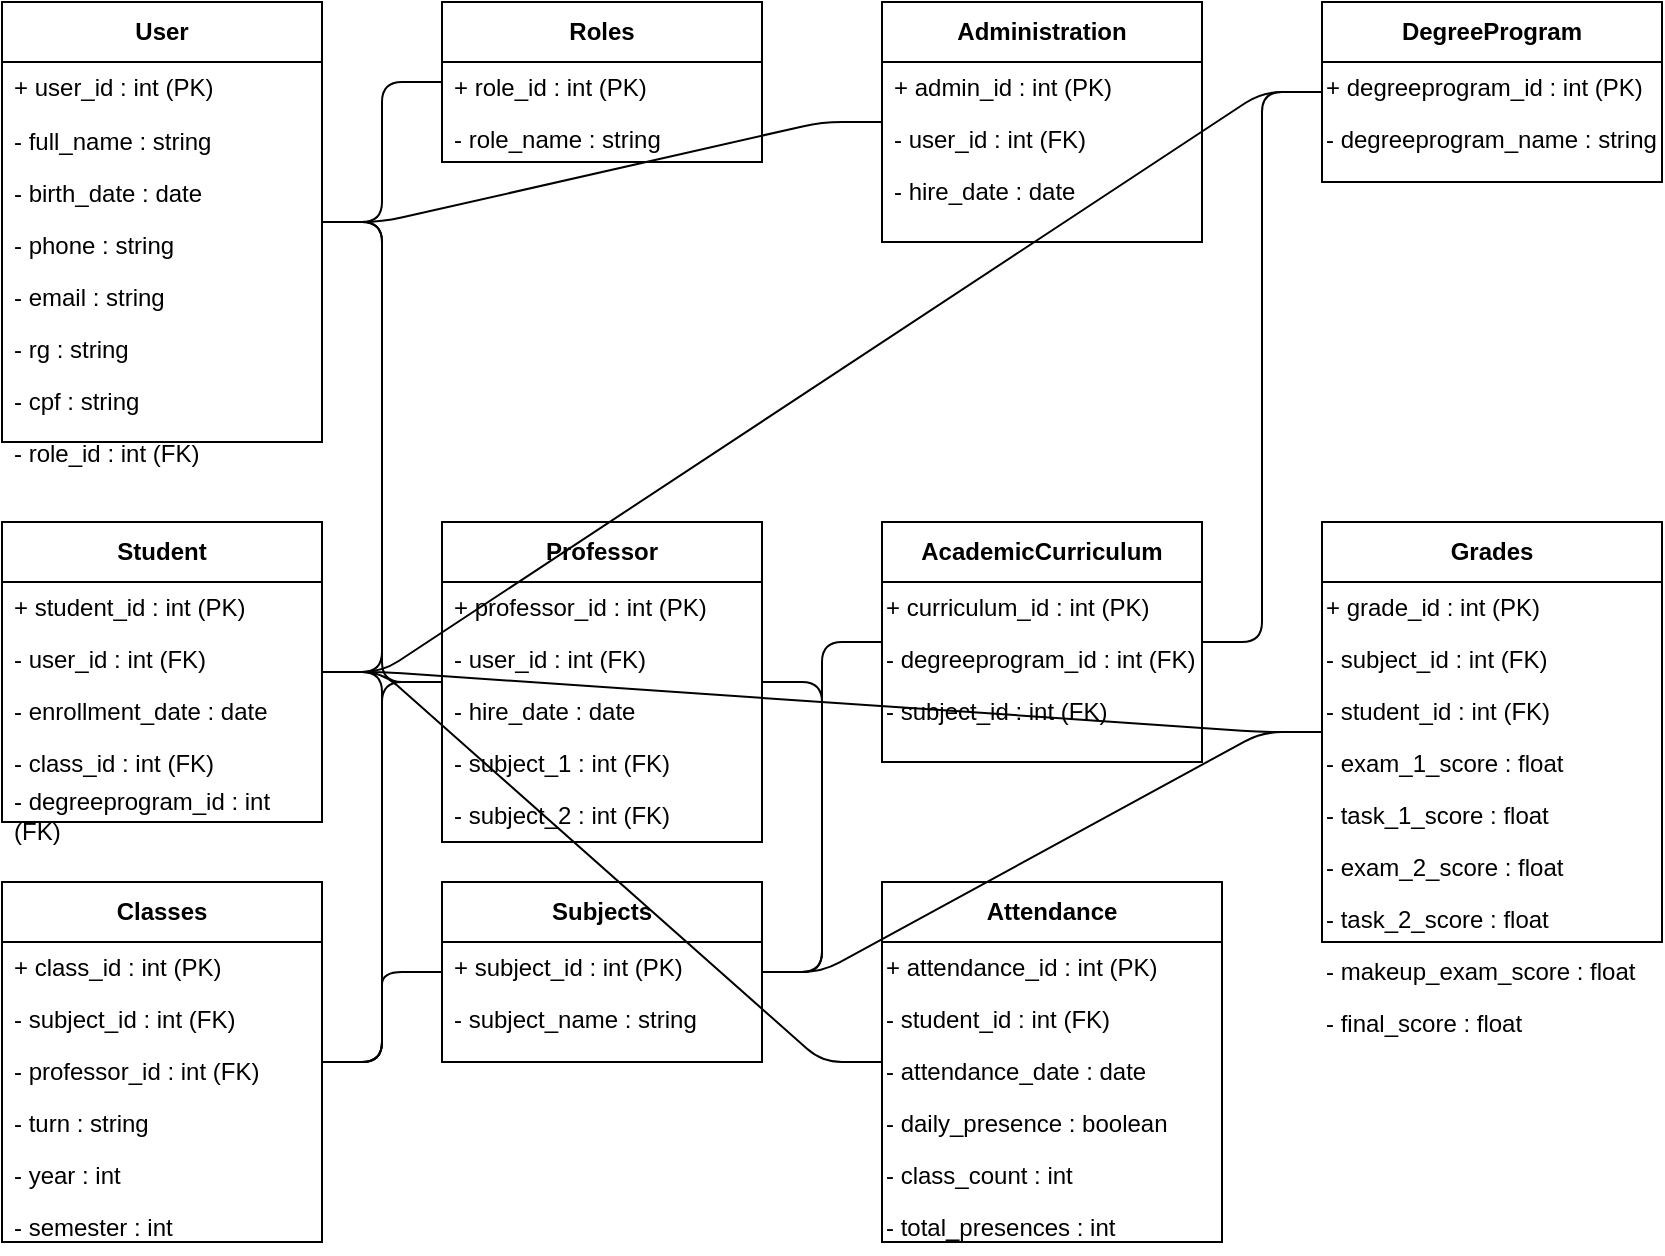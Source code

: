 <mxfile>
  <diagram id="umlClassDiagramExample" name="UML_Classes">
    <mxGraphModel>
      <root>
        <!-- Camada raiz -->
        <mxCell id="0"/>
        <mxCell id="1" parent="0"/>

        <!-- ======================================= -->
        <!-- ============== CLASSE USER ============ -->
        <!-- ======================================= -->
        <mxCell id="classUser" value="User" style="swimlane;fontStyle=1;childLayout=stackLayout;horizontal=1;startSize=30;horizontalStack=0;resizeParent=1;resizeLast=0;collapsible=1;marginBottom=0;whiteSpace=wrap;html=1;" parent="1" vertex="1">
          <mxGeometry x="100" y="80" width="160" height="220" as="geometry"/>
        </mxCell>

        <!-- Atributos de User -->
        <mxCell id="userAttr1" value="+ user_id : int (PK)" style="text;strokeColor=none;fillColor=none;align=left;verticalAlign=middle;spacingLeft=4;whiteSpace=wrap;html=1;" parent="classUser" vertex="1">
          <mxGeometry y="30" width="160" height="26" as="geometry"/>
        </mxCell>
        <mxCell id="userAttr2" value="- full_name : string" style="text;strokeColor=none;fillColor=none;align=left;verticalAlign=top;spacingLeft=4;whiteSpace=wrap;html=1;" parent="classUser" vertex="1">
          <mxGeometry y="56" width="160" height="26" as="geometry"/>
        </mxCell>
        <mxCell id="userAttr3" value="- birth_date : date" style="text;strokeColor=none;fillColor=none;align=left;verticalAlign=top;spacingLeft=4;whiteSpace=wrap;html=1;" parent="classUser" vertex="1">
          <mxGeometry y="82" width="160" height="26" as="geometry"/>
        </mxCell>
        <mxCell id="userAttr4" value="- phone : string" style="text;strokeColor=none;fillColor=none;align=left;verticalAlign=top;spacingLeft=4;whiteSpace=wrap;html=1;" parent="classUser" vertex="1">
          <mxGeometry y="108" width="160" height="26" as="geometry"/>
        </mxCell>
        <mxCell id="userAttr5" value="- email : string" style="text;strokeColor=none;fillColor=none;align=left;verticalAlign=top;spacingLeft=4;whiteSpace=wrap;html=1;" parent="classUser" vertex="1">
          <mxGeometry y="134" width="160" height="26" as="geometry"/>
        </mxCell>
        <mxCell id="userAttr6" value="- rg : string" style="text;strokeColor=none;fillColor=none;align=left;verticalAlign=top;spacingLeft=4;whiteSpace=wrap;html=1;" parent="classUser" vertex="1">
          <mxGeometry y="160" width="160" height="26" as="geometry"/>
        </mxCell>
        <mxCell id="userAttr7" value="- cpf : string" style="text;strokeColor=none;fillColor=none;align=left;verticalAlign=top;spacingLeft=4;whiteSpace=wrap;html=1;" parent="classUser" vertex="1">
          <mxGeometry y="186" width="160" height="26" as="geometry"/>
        </mxCell>
        <mxCell id="userAttr8" value="- role_id : int (FK)" style="text;strokeColor=none;fillColor=none;align=left;verticalAlign=top;spacingLeft=4;whiteSpace=wrap;html=1;" parent="classUser" vertex="1">
          <mxGeometry y="212" width="160" height="26" as="geometry"/>
        </mxCell>

        <!-- ======================================= -->
        <!-- ============= CLASSE ROLES ============ -->
        <!-- ======================================= -->
        <mxCell id="classRoles" value="Roles" style="swimlane;fontStyle=1;childLayout=stackLayout;horizontal=1;startSize=30;resizeParent=1;resizeLast=0;collapsible=1;whiteSpace=wrap;html=1;" parent="1" vertex="1">
          <mxGeometry x="320" y="80" width="160" height="80" as="geometry"/>
        </mxCell>

        <!-- Atributos de Roles -->
        <mxCell id="rolesAttr1" value="+ role_id : int (PK)" style="text;strokeColor=none;fillColor=none;align=left;verticalAlign=middle;spacingLeft=4;whiteSpace=wrap;html=1;" parent="classRoles" vertex="1">
          <mxGeometry y="30" width="160" height="26" as="geometry"/>
        </mxCell>
        <mxCell id="rolesAttr2" value="- role_name : string" style="text;strokeColor=none;fillColor=none;align=left;verticalAlign=middle;spacingLeft=4;whiteSpace=wrap;html=1;" parent="classRoles" vertex="1">
          <mxGeometry y="56" width="160" height="26" as="geometry"/>
        </mxCell>

        <!-- Relacionamento User - Roles (FK role_id) -->
        <mxCell id="edgeUserRoles" value="" style="edgeStyle=entityRelationEdgeStyle;endArrow=none;html=1;" parent="1" edge="1" source="classUser" target="classRoles">
          <mxGeometry relative="1" as="geometry"/>
        </mxCell>

        <!-- ======================================= -->
        <!-- ============ CLASSE STUDENT =========== -->
        <!-- ======================================= -->
        <mxCell id="classStudent" value="Student" style="swimlane;fontStyle=1;childLayout=stackLayout;horizontal=1;startSize=30;resizeParent=1;whiteSpace=wrap;html=1;" parent="1" vertex="1">
          <mxGeometry x="100" y="340" width="160" height="150" as="geometry"/>
        </mxCell>

        <!-- Atributos de Student -->
        <mxCell id="studentAttr1" value="+ student_id : int (PK)" style="text;strokeColor=none;fillColor=none;align=left;verticalAlign=middle;spacingLeft=4;whiteSpace=wrap;html=1;" parent="classStudent" vertex="1">
          <mxGeometry y="30" width="160" height="26" as="geometry"/>
        </mxCell>
        <mxCell id="studentAttr2" value="- user_id : int (FK)" style="text;strokeColor=none;fillColor=none;align=left;verticalAlign=middle;spacingLeft=4;whiteSpace=wrap;html=1;" parent="classStudent" vertex="1">
          <mxGeometry y="56" width="160" height="26" as="geometry"/>
        </mxCell>
        <mxCell id="studentAttr3" value="- enrollment_date : date" style="text;strokeColor=none;fillColor=none;align=left;verticalAlign=middle;spacingLeft=4;whiteSpace=wrap;html=1;" parent="classStudent" vertex="1">
          <mxGeometry y="82" width="160" height="26" as="geometry"/>
        </mxCell>
        <mxCell id="studentAttr4" value="- class_id : int (FK)" style="text;strokeColor=none;fillColor=none;align=left;verticalAlign=middle;spacingLeft=4;whiteSpace=wrap;html=1;" parent="classStudent" vertex="1">
          <mxGeometry y="108" width="160" height="26" as="geometry"/>
        </mxCell>
        <mxCell id="studentAttr5" value="- degreeprogram_id : int (FK)" style="text;strokeColor=none;fillColor=none;align=left;verticalAlign=middle;spacingLeft=4;whiteSpace=wrap;html=1;" parent="classStudent" vertex="1">
          <mxGeometry y="134" width="160" height="26" as="geometry"/>
        </mxCell>

        <!-- Relacionamento Student - User (FK user_id) -->
        <mxCell id="edgeStudentUser" value="" style="edgeStyle=entityRelationEdgeStyle;endArrow=none;html=1;" parent="1" edge="1" source="classStudent" target="classUser">
          <mxGeometry relative="1" as="geometry"/>
        </mxCell>

        <!-- ======================================= -->
        <!-- =========== CLASSE PROFESSOR =========== -->
        <!-- ======================================= -->
        <mxCell id="classProfessor" value="Professor" style="swimlane;fontStyle=1;childLayout=stackLayout;horizontal=1;startSize=30;resizeParent=1;whiteSpace=wrap;html=1;" parent="1" vertex="1">
          <mxGeometry x="320" y="340" width="160" height="160" as="geometry"/>
        </mxCell>

        <!-- Atributos de Professor -->
        <mxCell id="profAttr1" value="+ professor_id : int (PK)" style="text;strokeColor=none;fillColor=none;align=left;verticalAlign=middle;spacingLeft=4;whiteSpace=wrap;html=1;" parent="classProfessor" vertex="1">
          <mxGeometry y="30" width="160" height="26" as="geometry"/>
        </mxCell>
        <mxCell id="profAttr2" value="- user_id : int (FK)" style="text;strokeColor=none;fillColor=none;align=left;verticalAlign=middle;spacingLeft=4;whiteSpace=wrap;html=1;" parent="classProfessor" vertex="1">
          <mxGeometry y="56" width="160" height="26" as="geometry"/>
        </mxCell>
        <mxCell id="profAttr3" value="- hire_date : date" style="text;strokeColor=none;fillColor=none;align=left;verticalAlign=middle;spacingLeft=4;whiteSpace=wrap;html=1;" parent="classProfessor" vertex="1">
          <mxGeometry y="82" width="160" height="26" as="geometry"/>
        </mxCell>
        <mxCell id="profAttr4" value="- subject_1 : int (FK)" style="text;strokeColor=none;fillColor=none;align=left;verticalAlign=middle;spacingLeft=4;whiteSpace=wrap;html=1;" parent="classProfessor" vertex="1">
          <mxGeometry y="108" width="160" height="26" as="geometry"/>
        </mxCell>
        <mxCell id="profAttr5" value="- subject_2 : int (FK)" style="text;strokeColor=none;fillColor=none;align=left;verticalAlign=middle;spacingLeft=4;whiteSpace=wrap;html=1;" parent="classProfessor" vertex="1">
          <mxGeometry y="134" width="160" height="26" as="geometry"/>
        </mxCell>

        <!-- Relacionamento Professor - User (FK user_id) -->
        <mxCell id="edgeProfessorUser" value="" style="edgeStyle=entityRelationEdgeStyle;endArrow=none;html=1;" parent="1" edge="1" source="classProfessor" target="classUser">
          <mxGeometry relative="1" as="geometry"/>
        </mxCell>

        <!-- ======================================= -->
        <!-- ========== CLASSE ADMINISTRATION ======= -->
        <!-- ======================================= -->
        <mxCell id="classAdmin" value="Administration" style="swimlane;fontStyle=1;childLayout=stackLayout;horizontal=1;startSize=30;resizeParent=1;whiteSpace=wrap;html=1;" parent="1" vertex="1">
          <mxGeometry x="540" y="80" width="160" height="120" as="geometry"/>
        </mxCell>

        <!-- Atributos de Administration -->
        <mxCell id="adminAttr1" value="+ admin_id : int (PK)" style="text;strokeColor=none;fillColor=none;align=left;verticalAlign=middle;spacingLeft=4;whiteSpace=wrap;html=1;" parent="classAdmin" vertex="1">
          <mxGeometry y="30" width="160" height="26" as="geometry"/>
        </mxCell>
        <mxCell id="adminAttr2" value="- user_id : int (FK)" style="text;strokeColor=none;fillColor=none;align=left;verticalAlign=middle;spacingLeft=4;whiteSpace=wrap;html=1;" parent="classAdmin" vertex="1">
          <mxGeometry y="56" width="160" height="26" as="geometry"/>
        </mxCell>
        <mxCell id="adminAttr3" value="- hire_date : date" style="text;strokeColor=none;fillColor=none;align=left;verticalAlign=middle;spacingLeft=4;whiteSpace=wrap;html=1;" parent="classAdmin" vertex="1">
          <mxGeometry y="82" width="160" height="26" as="geometry"/>
        </mxCell>

        <!-- Relacionamento Administration - User (FK user_id) -->
        <mxCell id="edgeAdminUser" value="" style="edgeStyle=entityRelationEdgeStyle;endArrow=none;html=1;" parent="1" edge="1" source="classAdmin" target="classUser">
          <mxGeometry relative="1" as="geometry"/>
        </mxCell>

        <!-- ======================================= -->
        <!-- ============ CLASSE CLASSES =========== -->
        <!-- ======================================= -->
        <mxCell id="classClasses" value="Classes" style="swimlane;fontStyle=1;childLayout=stackLayout;horizontal=1;startSize=30;resizeParent=1;whiteSpace=wrap;html=1;" parent="1" vertex="1">
          <mxGeometry x="100" y="520" width="160" height="180" as="geometry"/>
        </mxCell>

        <!-- Atributos de Classes -->
        <mxCell id="classesAttr1" value="+ class_id : int (PK)" style="text;strokeColor=none;fillColor=none;align=left;verticalAlign=middle;spacingLeft=4;whiteSpace=wrap;html=1;" parent="classClasses" vertex="1">
          <mxGeometry y="30" width="160" height="26" as="geometry"/>
        </mxCell>
        <mxCell id="classesAttr2" value="- subject_id : int (FK)" style="text;strokeColor=none;fillColor=none;align=left;verticalAlign=middle;spacingLeft=4;whiteSpace=wrap;html=1;" parent="classClasses" vertex="1">
          <mxGeometry y="56" width="160" height="26" as="geometry"/>
        </mxCell>
        <mxCell id="classesAttr3" value="- professor_id : int (FK)" style="text;strokeColor=none;fillColor=none;align=left;verticalAlign=middle;spacingLeft=4;whiteSpace=wrap;html=1;" parent="classClasses" vertex="1">
          <mxGeometry y="82" width="160" height="26" as="geometry"/>
        </mxCell>
        <mxCell id="classesAttr4" value="- turn : string" style="text;strokeColor=none;fillColor=none;align=left;verticalAlign=middle;spacingLeft=4;whiteSpace=wrap;html=1;" parent="classClasses" vertex="1">
          <mxGeometry y="108" width="160" height="26" as="geometry"/>
        </mxCell>
        <mxCell id="classesAttr5" value="- year : int" style="text;strokeColor=none;fillColor=none;align=left;verticalAlign=middle;spacingLeft=4;whiteSpace=wrap;html=1;" parent="classClasses" vertex="1">
          <mxGeometry y="134" width="160" height="26" as="geometry"/>
        </mxCell>
        <mxCell id="classesAttr6" value="- semester : int" style="text;strokeColor=none;fillColor=none;align=left;verticalAlign=middle;spacingLeft=4;whiteSpace=wrap;html=1;" parent="classClasses" vertex="1">
          <mxGeometry y="160" width="160" height="26" as="geometry"/>
        </mxCell>

        <!-- Relacionamento Classes - Student (FK class_id em Student) -->
        <mxCell id="edgeStudentClasses" value="" style="edgeStyle=entityRelationEdgeStyle;endArrow=none;html=1;" parent="1" edge="1" source="classStudent" target="classClasses">
          <mxGeometry relative="1" as="geometry"/>
        </mxCell>

        <!-- Relacionamento Classes - Professor (FK professor_id) -->
        <mxCell id="edgeClassesProfessor" value="" style="edgeStyle=entityRelationEdgeStyle;endArrow=none;html=1;" parent="1" edge="1" source="classClasses" target="classProfessor">
          <mxGeometry relative="1" as="geometry"/>
        </mxCell>

        <!-- ======================================= -->
        <!-- ============ CLASSE SUBJECTS =========== -->
        <!-- ======================================= -->
        <mxCell id="classSubjects" value="Subjects" style="swimlane;fontStyle=1;childLayout=stackLayout;horizontal=1;startSize=30;resizeParent=1;whiteSpace=wrap;html=1;" parent="1" vertex="1">
          <mxGeometry x="320" y="520" width="160" height="90" as="geometry"/>
        </mxCell>

        <!-- Atributos de Subjects -->
        <mxCell id="subjectsAttr1" value="+ subject_id : int (PK)" style="text;strokeColor=none;fillColor=none;align=left;verticalAlign=middle;spacingLeft=4;whiteSpace=wrap;html=1;" parent="classSubjects" vertex="1">
          <mxGeometry y="30" width="160" height="26" as="geometry"/>
        </mxCell>
        <mxCell id="subjectsAttr2" value="- subject_name : string" style="text;strokeColor=none;fillColor=none;align=left;verticalAlign=middle;spacingLeft=4;whiteSpace=wrap;html=1;" parent="classSubjects" vertex="1">
          <mxGeometry y="56" width="160" height="26" as="geometry"/>
        </mxCell>

        <!-- Relacionamento Classes - Subjects (FK subject_id) -->
        <mxCell id="edgeClassesSubjects" value="" style="edgeStyle=entityRelationEdgeStyle;endArrow=none;html=1;" parent="1" edge="1" source="classClasses" target="classSubjects">
          <mxGeometry relative="1" as="geometry"/>
        </mxCell>

        <!-- Relacionamento Professor - Subjects (subject_1, subject_2) simplificado -->
        <mxCell id="edgeProfessorSubjects" value="" style="edgeStyle=entityRelationEdgeStyle;endArrow=none;html=1;" parent="1" edge="1" source="classProfessor" target="classSubjects">
          <mxGeometry relative="1" as="geometry"/>
        </mxCell>

        <!-- ======================================= -->
        <!-- ======= CLASSE ACADEMIC CURRICULUM ===== -->
        <!-- ======================================= -->
        <mxCell id="classCurriculum" value="AcademicCurriculum" style="swimlane;fontStyle=1;childLayout=stackLayout;horizontal=1;startSize=30;resizeParent=1;whiteSpace=wrap;html=1;" parent="1" vertex="1">
          <mxGeometry x="540" y="340" width="160" height="120" as="geometry"/>
        </mxCell>

        <!-- Atributos de AcademicCurriculum -->
        <mxCell id="curriculumAttr1" value="+ curriculum_id : int (PK)" style="text;strokeColor=none;fillColor=none;align=left;verticalAlign=middle;whiteSpace=wrap;html=1;" parent="classCurriculum" vertex="1">
          <mxGeometry y="30" width="160" height="26" as="geometry"/>
        </mxCell>
        <mxCell id="curriculumAttr2" value="- degreeprogram_id : int (FK)" style="text;strokeColor=none;fillColor=none;align=left;verticalAlign=middle;whiteSpace=wrap;html=1;" parent="classCurriculum" vertex="1">
          <mxGeometry y="56" width="160" height="26" as="geometry"/>
        </mxCell>
        <mxCell id="curriculumAttr3" value="- subject_id : int (FK)" style="text;strokeColor=none;fillColor=none;align=left;verticalAlign=middle;whiteSpace=wrap;html=1;" parent="classCurriculum" vertex="1">
          <mxGeometry y="82" width="160" height="26" as="geometry"/>
        </mxCell>

        <!-- ======================================= -->
        <!-- =========== CLASSE DEGREEPROGRAM ======= -->
        <!-- ======================================= -->
        <mxCell id="classDegreeProg" value="DegreeProgram" style="swimlane;fontStyle=1;childLayout=stackLayout;horizontal=1;startSize=30;resizeParent=1;whiteSpace=wrap;html=1;" parent="1" vertex="1">
          <mxGeometry x="760" y="80" width="170" height="90" as="geometry"/>
        </mxCell>

        <!-- Atributos de DegreeProgram -->
        <mxCell id="degAttr1" value="+ degreeprogram_id : int (PK)" style="text;strokeColor=none;fillColor=none;align=left;verticalAlign=middle;whiteSpace=wrap;html=1;" parent="classDegreeProg" vertex="1">
          <mxGeometry y="30" width="170" height="26" as="geometry"/>
        </mxCell>
        <mxCell id="degAttr2" value="- degreeprogram_name : string" style="text;strokeColor=none;fillColor=none;align=left;verticalAlign=middle;whiteSpace=wrap;html=1;" parent="classDegreeProg" vertex="1">
          <mxGeometry y="56" width="170" height="26" as="geometry"/>
        </mxCell>

        <!-- Relacionamento Student - DegreeProgram (FK degreeprogram_id) -->
        <mxCell id="edgeStudentDegree" value="" style="edgeStyle=entityRelationEdgeStyle;endArrow=none;html=1;" parent="1" edge="1" source="classStudent" target="classDegreeProg">
          <mxGeometry relative="1" as="geometry"/>
        </mxCell>

        <!-- Relacionamento AcademicCurriculum - DegreeProgram -->
        <mxCell id="edgeCurricDegree" value="" style="edgeStyle=entityRelationEdgeStyle;endArrow=none;html=1;" parent="1" edge="1" source="classCurriculum" target="classDegreeProg">
          <mxGeometry relative="1" as="geometry"/>
        </mxCell>

        <!-- Relacionamento AcademicCurriculum - Subjects -->
        <mxCell id="edgeCurricSubject" value="" style="edgeStyle=entityRelationEdgeStyle;endArrow=none;html=1;" parent="1" edge="1" source="classCurriculum" target="classSubjects">
          <mxGeometry relative="1" as="geometry"/>
        </mxCell>

        <!-- ======================================= -->
        <!-- =========== CLASSE ATTENDANCE ========= -->
        <!-- ======================================= -->
        <mxCell id="classAttendance" value="Attendance" style="swimlane;fontStyle=1;childLayout=stackLayout;horizontal=1;startSize=30;resizeParent=1;whiteSpace=wrap;html=1;" parent="1" vertex="1">
          <mxGeometry x="540" y="520" width="170" height="180" as="geometry"/>
        </mxCell>

        <!-- Atributos de Attendance -->
        <mxCell id="attAttr1" value="+ attendance_id : int (PK)" style="text;strokeColor=none;fillColor=none;align=left;verticalAlign=middle;whiteSpace=wrap;html=1;" parent="classAttendance" vertex="1">
          <mxGeometry y="30" width="170" height="26" as="geometry"/>
        </mxCell>
        <mxCell id="attAttr2" value="- student_id : int (FK)" style="text;strokeColor=none;fillColor=none;align=left;verticalAlign=middle;whiteSpace=wrap;html=1;" parent="classAttendance" vertex="1">
          <mxGeometry y="56" width="170" height="26" as="geometry"/>
        </mxCell>
        <mxCell id="attAttr3" value="- attendance_date : date" style="text;strokeColor=none;fillColor=none;align=left;verticalAlign=middle;whiteSpace=wrap;html=1;" parent="classAttendance" vertex="1">
          <mxGeometry y="82" width="170" height="26" as="geometry"/>
        </mxCell>
        <mxCell id="attAttr4" value="- daily_presence : boolean" style="text;strokeColor=none;fillColor=none;align=left;verticalAlign=middle;whiteSpace=wrap;html=1;" parent="classAttendance" vertex="1">
          <mxGeometry y="108" width="170" height="26" as="geometry"/>
        </mxCell>
        <mxCell id="attAttr5" value="- class_count : int" style="text;strokeColor=none;fillColor=none;align=left;verticalAlign=middle;whiteSpace=wrap;html=1;" parent="classAttendance" vertex="1">
          <mxGeometry y="134" width="170" height="26" as="geometry"/>
        </mxCell>
        <mxCell id="attAttr6" value="- total_presences : int" style="text;strokeColor=none;fillColor=none;align=left;verticalAlign=middle;whiteSpace=wrap;html=1;" parent="classAttendance" vertex="1">
          <mxGeometry y="160" width="170" height="26" as="geometry"/>
        </mxCell>

        <!-- Relacionamento Attendance - Student (FK student_id) -->
        <mxCell id="edgeAttendanceStudent" value="" style="edgeStyle=entityRelationEdgeStyle;endArrow=none;html=1;" parent="1" edge="1" source="classAttendance" target="classStudent">
          <mxGeometry relative="1" as="geometry"/>
        </mxCell>

        <!-- ======================================= -->
        <!-- ============ CLASSE GRADES ============ -->
        <!-- ======================================= -->
        <mxCell id="classGrades" value="Grades" style="swimlane;fontStyle=1;childLayout=stackLayout;horizontal=1;startSize=30;resizeParent=1;whiteSpace=wrap;html=1;" parent="1" vertex="1">
          <mxGeometry x="760" y="340" width="170" height="210" as="geometry"/>
        </mxCell>

        <!-- Atributos de Grades -->
        <mxCell id="gradeAttr1" value="+ grade_id : int (PK)" style="text;strokeColor=none;fillColor=none;align=left;verticalAlign=middle;whiteSpace=wrap;html=1;" parent="classGrades" vertex="1">
          <mxGeometry y="30" width="170" height="26" as="geometry"/>
        </mxCell>
        <mxCell id="gradeAttr2" value="- subject_id : int (FK)" style="text;strokeColor=none;fillColor=none;align=left;verticalAlign=middle;whiteSpace=wrap;html=1;" parent="classGrades" vertex="1">
          <mxGeometry y="56" width="170" height="26" as="geometry"/>
        </mxCell>
        <mxCell id="gradeAttr3" value="- student_id : int (FK)" style="text;strokeColor=none;fillColor=none;align=left;verticalAlign=middle;whiteSpace=wrap;html=1;" parent="classGrades" vertex="1">
          <mxGeometry y="82" width="170" height="26" as="geometry"/>
        </mxCell>
        <mxCell id="gradeAttr4" value="- exam_1_score : float" style="text;strokeColor=none;fillColor=none;align=left;verticalAlign=middle;whiteSpace=wrap;html=1;" parent="classGrades" vertex="1">
          <mxGeometry y="108" width="170" height="26" as="geometry"/>
        </mxCell>
        <mxCell id="gradeAttr5" value="- task_1_score : float" style="text;strokeColor=none;fillColor=none;align=left;verticalAlign=middle;whiteSpace=wrap;html=1;" parent="classGrades" vertex="1">
          <mxGeometry y="134" width="170" height="26" as="geometry"/>
        </mxCell>
        <mxCell id="gradeAttr6" value="- exam_2_score : float" style="text;strokeColor=none;fillColor=none;align=left;verticalAlign=middle;whiteSpace=wrap;html=1;" parent="classGrades" vertex="1">
          <mxGeometry y="160" width="170" height="26" as="geometry"/>
        </mxCell>
        <mxCell id="gradeAttr7" value="- task_2_score : float" style="text;strokeColor=none;fillColor=none;align=left;verticalAlign=middle;whiteSpace=wrap;html=1;" parent="classGrades" vertex="1">
          <mxGeometry y="186" width="170" height="26" as="geometry"/>
        </mxCell>
        <mxCell id="gradeAttr8" value="- makeup_exam_score : float" style="text;strokeColor=none;fillColor=none;align=left;verticalAlign=middle;whiteSpace=wrap;html=1;" parent="classGrades" vertex="1">
          <mxGeometry y="212" width="170" height="26" as="geometry"/>
        </mxCell>
        <mxCell id="gradeAttr9" value="- final_score : float" style="text;strokeColor=none;fillColor=none;align=left;verticalAlign=middle;whiteSpace=wrap;html=1;" parent="classGrades" vertex="1">
          <mxGeometry y="238" width="170" height="26" as="geometry"/>
        </mxCell>

        <!-- Relacionamento Grades - Student (FK student_id) -->
        <mxCell id="edgeGradesStudent" value="" style="edgeStyle=entityRelationEdgeStyle;endArrow=none;html=1;" parent="1" edge="1" source="classGrades" target="classStudent">
          <mxGeometry relative="1" as="geometry"/>
        </mxCell>

        <!-- Relacionamento Grades - Subjects (FK subject_id) -->
        <mxCell id="edgeGradesSubject" value="" style="edgeStyle=entityRelationEdgeStyle;endArrow=none;html=1;" parent="1" edge="1" source="classGrades" target="classSubjects">
          <mxGeometry relative="1" as="geometry"/>
        </mxCell>

      </root>
    </mxGraphModel>
  </diagram>
</mxfile>
